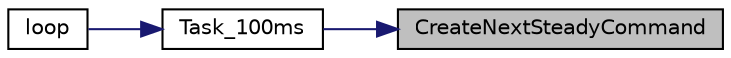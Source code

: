 digraph "CreateNextSteadyCommand"
{
 // LATEX_PDF_SIZE
  edge [fontname="Helvetica",fontsize="10",labelfontname="Helvetica",labelfontsize="10"];
  node [fontname="Helvetica",fontsize="10",shape=record];
  rankdir="RL";
  Node1 [label="CreateNextSteadyCommand",height=0.2,width=0.4,color="black", fillcolor="grey75", style="filled", fontcolor="black",tooltip=" "];
  Node1 -> Node2 [dir="back",color="midnightblue",fontsize="10",style="solid"];
  Node2 [label="Task_100ms",height=0.2,width=0.4,color="black", fillcolor="white", style="filled",URL="$_controller_8ino.html#a4bb576321c9eff71b400cb7f4d58fede",tooltip="Function Task_100ms called every 100 msec."];
  Node2 -> Node3 [dir="back",color="midnightblue",fontsize="10",style="solid"];
  Node3 [label="loop",height=0.2,width=0.4,color="black", fillcolor="white", style="filled",URL="$_controller_8ino.html#afe461d27b9c48d5921c00d521181f12f",tooltip="Usual arduino steadily called function."];
}
